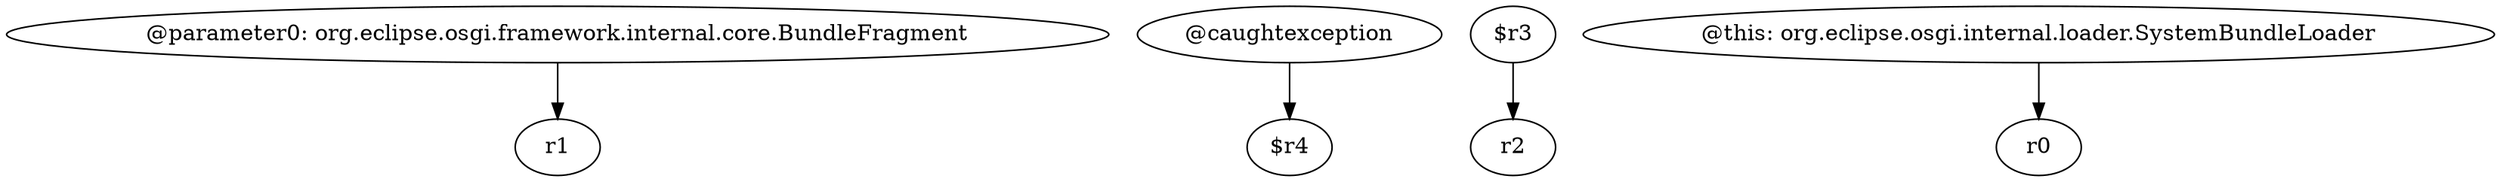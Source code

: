 digraph g {
0[label="@parameter0: org.eclipse.osgi.framework.internal.core.BundleFragment"]
1[label="r1"]
0->1[label=""]
2[label="@caughtexception"]
3[label="$r4"]
2->3[label=""]
4[label="$r3"]
5[label="r2"]
4->5[label=""]
6[label="@this: org.eclipse.osgi.internal.loader.SystemBundleLoader"]
7[label="r0"]
6->7[label=""]
}